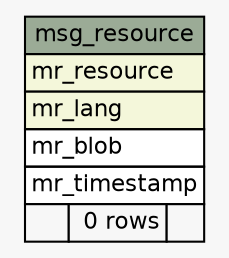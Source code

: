 // dot 2.38.0 on Linux 3.14.35-28.38.amzn1.x86_64
// SchemaSpy rev Unknown
digraph "msg_resource" {
  graph [
    rankdir="RL"
    bgcolor="#f7f7f7"
    nodesep="0.18"
    ranksep="0.46"
    fontname="Helvetica"
    fontsize="11"
  ];
  node [
    fontname="Helvetica"
    fontsize="11"
    shape="plaintext"
  ];
  edge [
    arrowsize="0.8"
  ];
  "msg_resource" [
    label=<
    <TABLE BORDER="0" CELLBORDER="1" CELLSPACING="0" BGCOLOR="#ffffff">
      <TR><TD COLSPAN="3" BGCOLOR="#9bab96" ALIGN="CENTER">msg_resource</TD></TR>
      <TR><TD PORT="mr_resource" COLSPAN="3" BGCOLOR="#f4f7da" ALIGN="LEFT">mr_resource</TD></TR>
      <TR><TD PORT="mr_lang" COLSPAN="3" BGCOLOR="#f4f7da" ALIGN="LEFT">mr_lang</TD></TR>
      <TR><TD PORT="mr_blob" COLSPAN="3" ALIGN="LEFT">mr_blob</TD></TR>
      <TR><TD PORT="mr_timestamp" COLSPAN="3" ALIGN="LEFT">mr_timestamp</TD></TR>
      <TR><TD ALIGN="LEFT" BGCOLOR="#f7f7f7">  </TD><TD ALIGN="RIGHT" BGCOLOR="#f7f7f7">0 rows</TD><TD ALIGN="RIGHT" BGCOLOR="#f7f7f7">  </TD></TR>
    </TABLE>>
    URL="tables/msg_resource.html"
    tooltip="msg_resource"
  ];
}
